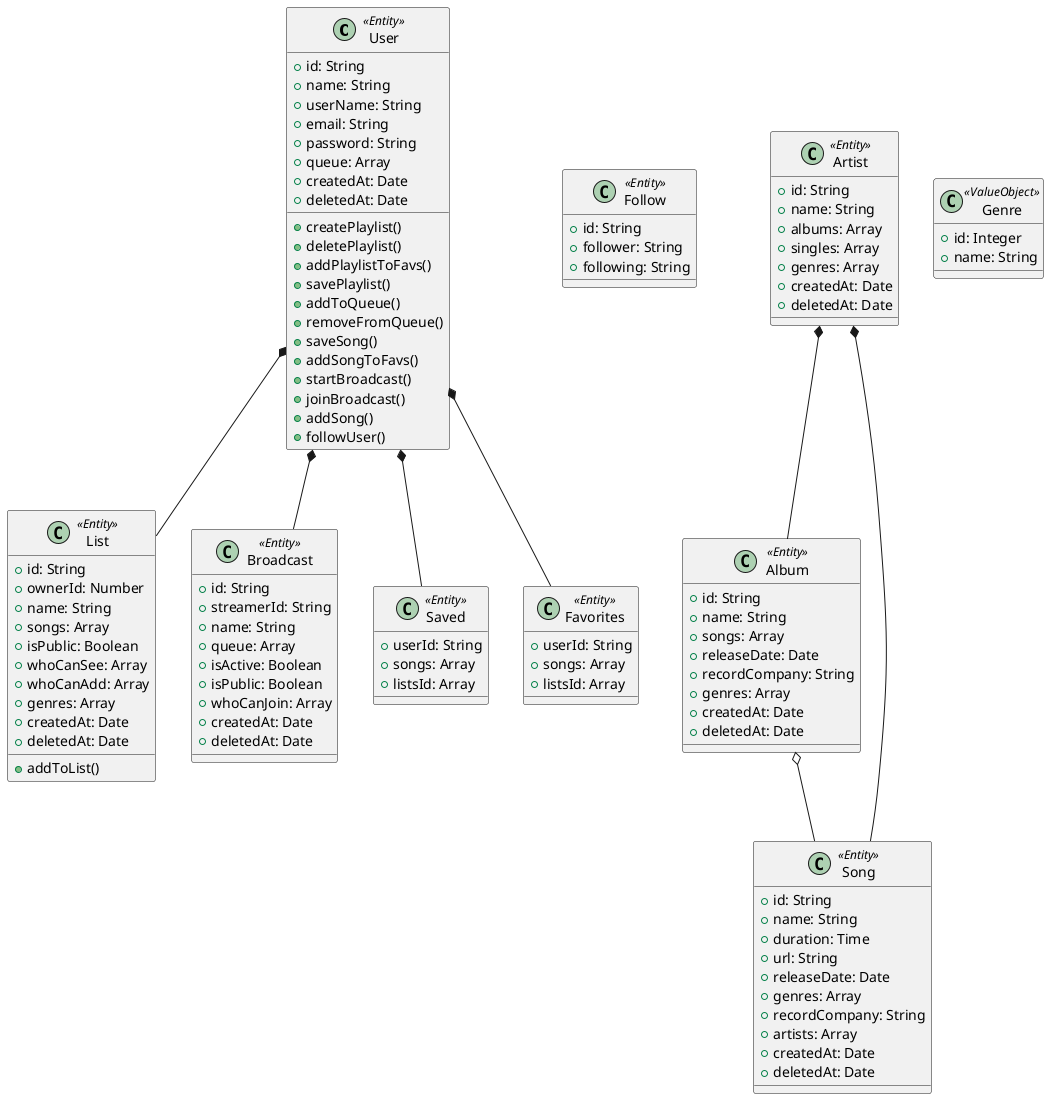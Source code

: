 @startuml grooveshark


class User <<Entity>>{
  + id: String
  + name: String
  + userName: String
  + email: String
  + password: String
  + queue: Array
  + createdAt: Date
  + deletedAt: Date

  + createPlaylist()
  + deletePlaylist()
  + addPlaylistToFavs()
  + savePlaylist()
  + addToQueue()
  + removeFromQueue()
  + saveSong()
  + addSongToFavs()
  + startBroadcast()
  + joinBroadcast()
  + addSong()
  + followUser()
}

class Follow <<Entity>> {
  + id: String
  + follower: String
  + following: String
}

class List <<Entity>>{
  + id: String
  + ownerId: Number
  + name: String
  + songs: Array
  + isPublic: Boolean
  + whoCanSee: Array
  + whoCanAdd: Array
  + genres: Array
  + createdAt: Date
  + deletedAt: Date
  + addToList()
}

class Artist <<Entity>>{
  + id: String
  + name: String
  + albums: Array
  + singles: Array
  + genres: Array
  + createdAt: Date
  + deletedAt: Date
}

class Album <<Entity>>{
  + id: String
  + name: String
  + songs: Array
  + releaseDate: Date
  + recordCompany: String
  + genres: Array
  + createdAt: Date
  + deletedAt: Date
}

class Song <<Entity>>{
  + id: String
  + name: String
  + duration: Time
  + url: String
  + releaseDate: Date
  + genres: Array
  + recordCompany: String
  + artists: Array
  + createdAt: Date
  + deletedAt: Date
}

class Broadcast <<Entity>>{
  + id: String
  + streamerId: String
  + name: String
  + queue: Array
  + isActive: Boolean
  + isPublic: Boolean
  + whoCanJoin: Array
  + createdAt: Date
  + deletedAt: Date
}

class Genre <<ValueObject>>{
  + id: Integer
  + name: String
}

class Saved <<Entity>>{
  + userId: String
  + songs: Array
  + listsId: Array
}

class Favorites <<Entity>>{
  + userId: String
  + songs: Array
  + listsId: Array
}

Artist *-- Album
Artist *-- Song
User *-- List
User *-- Saved
User *-- Favorites
User *-- Broadcast

Album o-- Song

@enduml